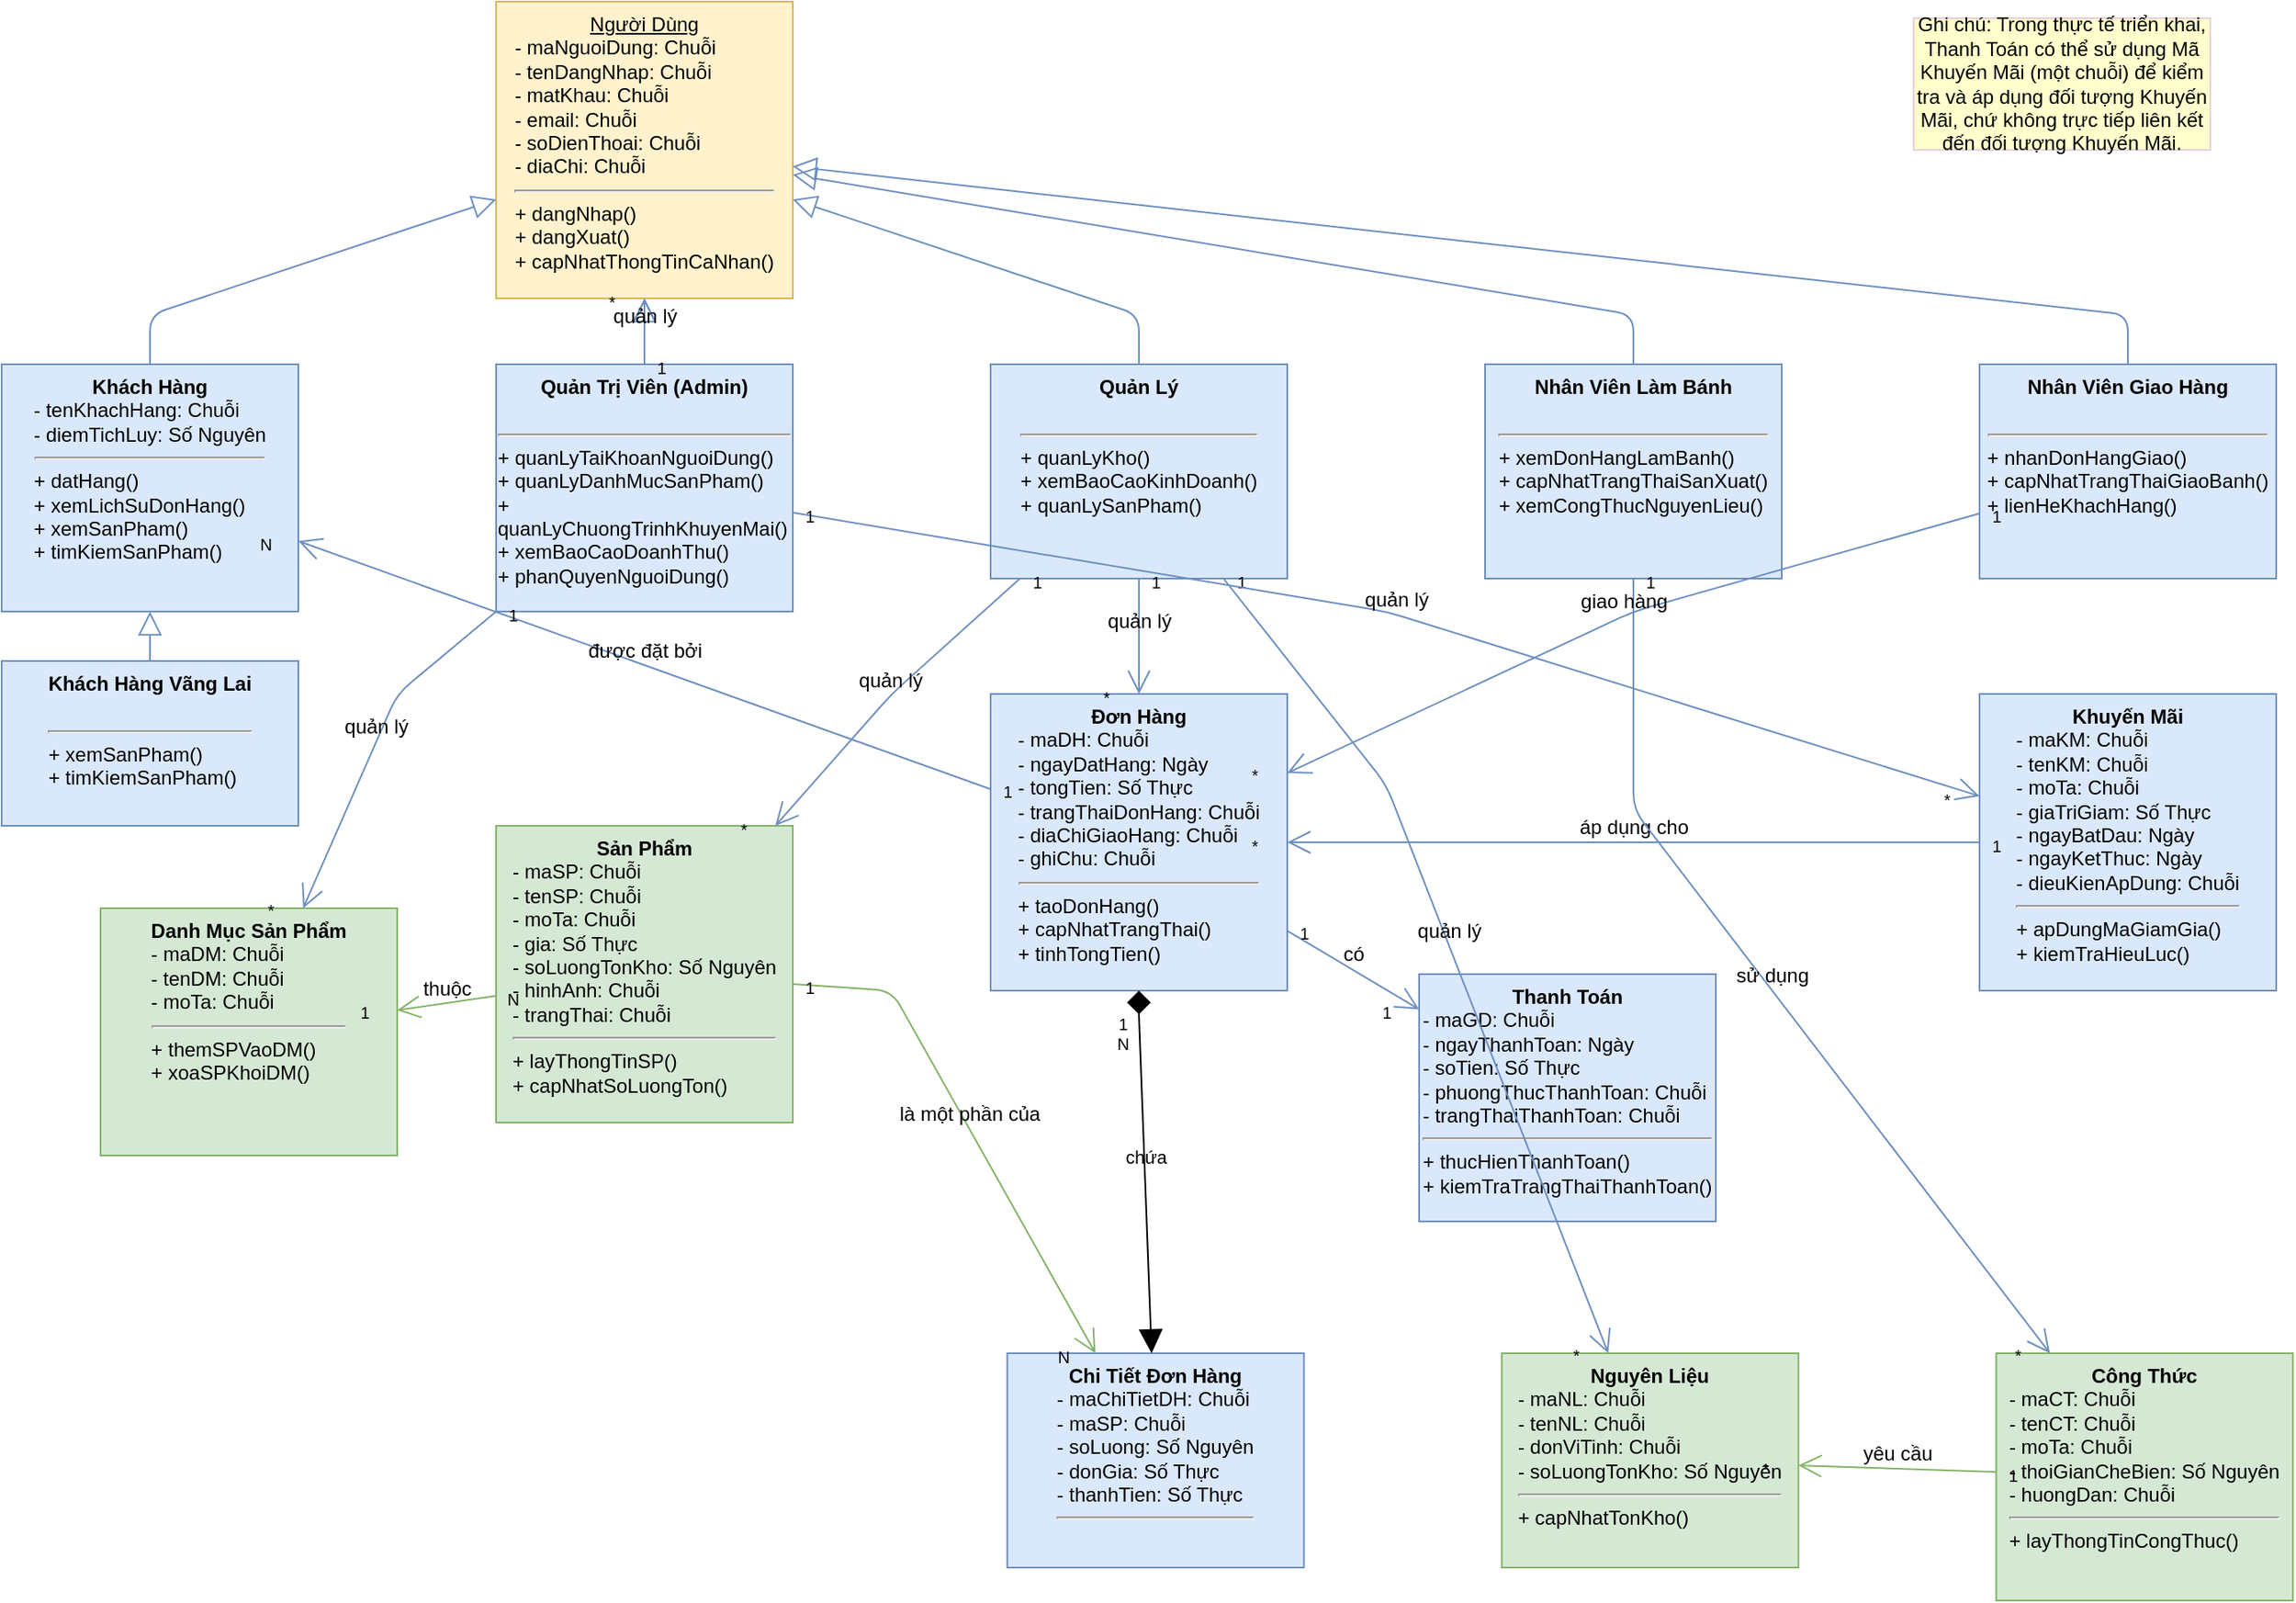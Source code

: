 <mxfile version="27.1.1">
  <diagram id="class_diagram_luna_bakery_vi" name="Sơ đồ Lớp Luna Bakery (Tiếng Việt)">
    <mxGraphModel dx="635" dy="357" grid="1" gridSize="10" guides="1" tooltips="1" connect="1" arrows="1" fold="1" page="1" pageScale="1" pageWidth="827" pageHeight="1169" math="0" shadow="0">
      <root>
        <mxCell id="0" />
        <mxCell id="1" parent="0" />
        <mxCell id="NguoiDung_Class" value="&lt;u&gt;Người Dùng&lt;/u&gt;&lt;div style=&quot;text-align: left&quot;&gt;- maNguoiDung: Chuỗi&lt;br&gt;- tenDangNhap: Chuỗi&lt;br&gt;- matKhau: Chuỗi&lt;br&gt;- email: Chuỗi&lt;br&gt;- soDienThoai: Chuỗi&lt;br&gt;- diaChi: Chuỗi&lt;/div&gt;&lt;hr&gt;&lt;div style=&quot;text-align: left&quot;&gt;+ dangNhap()&lt;br&gt;+ dangXuat()&lt;br&gt;+ capNhatThongTinCaNhan()&lt;/div&gt;" style="html=1;whiteSpace=wrap;fillColor=#FFF2CC;strokeColor=#D6B656;fontFamily=Helvetica;fontSize=12;align=center;verticalAlign=top;" parent="1" vertex="1">
          <mxGeometry x="380" y="50" width="180" height="180" as="geometry" />
        </mxCell>
        <mxCell id="KhachHang_Class" value="&lt;b&gt;Khách Hàng&lt;/b&gt;&lt;div style=&quot;text-align: left&quot;&gt;- tenKhachHang: Chuỗi&lt;br&gt;- diemTichLuy: Số Nguyên&lt;/div&gt;&lt;hr&gt;&lt;div style=&quot;text-align: left&quot;&gt;+ datHang()&lt;br&gt;+ xemLichSuDonHang()&lt;br&gt;+ xemSanPham()&lt;br&gt;+ timKiemSanPham()&lt;/div&gt;" style="html=1;whiteSpace=wrap;fillColor=#DAE8FC;strokeColor=#6C8EBF;fontFamily=Helvetica;fontSize=12;align=center;verticalAlign=top;" parent="1" vertex="1">
          <mxGeometry x="80" y="270" width="180" height="150" as="geometry" />
        </mxCell>
        <mxCell id="KhachHangVangLai_Class" value="&lt;b&gt;Khách Hàng Vãng Lai&lt;/b&gt;&lt;div style=&quot;text-align: left&quot;&gt;&lt;br&gt;&lt;/div&gt;&lt;hr&gt;&lt;div style=&quot;text-align: left&quot;&gt;+ xemSanPham()&lt;br&gt;+ timKiemSanPham()&lt;/div&gt;" style="html=1;whiteSpace=wrap;fillColor=#DAE8FC;strokeColor=#6C8EBF;fontFamily=Helvetica;fontSize=12;align=center;verticalAlign=top;" parent="1" vertex="1">
          <mxGeometry x="80" y="450" width="180" height="100" as="geometry" />
        </mxCell>
        <mxCell id="QuanTriVien_Class" value="&lt;b&gt;Quản Trị Viên (Admin)&lt;/b&gt;&lt;div style=&quot;text-align: left&quot;&gt;&lt;br&gt;&lt;/div&gt;&lt;hr&gt;&lt;div style=&quot;text-align: left&quot;&gt;+ quanLyTaiKhoanNguoiDung()&lt;br&gt;+ quanLyDanhMucSanPham()&lt;br&gt;+ quanLyChuongTrinhKhuyenMai()&lt;br&gt;+ xemBaoCaoDoanhThu()&lt;br&gt;+ phanQuyenNguoiDung()&lt;/div&gt;" style="html=1;whiteSpace=wrap;fillColor=#DAE8FC;strokeColor=#6C8EBF;fontFamily=Helvetica;fontSize=12;align=center;verticalAlign=top;" parent="1" vertex="1">
          <mxGeometry x="380" y="270" width="180" height="150" as="geometry" />
        </mxCell>
        <mxCell id="QuanLy_Class" value="&lt;b&gt;Quản Lý&lt;/b&gt;&lt;div style=&quot;text-align: left&quot;&gt;&lt;br&gt;&lt;/div&gt;&lt;hr&gt;&lt;div style=&quot;text-align: left&quot;&gt;+ quanLyKho()&lt;br&gt;+ xemBaoCaoKinhDoanh()&lt;br&gt;+ quanLySanPham()&lt;/div&gt;" style="html=1;whiteSpace=wrap;fillColor=#DAE8FC;strokeColor=#6C8EBF;fontFamily=Helvetica;fontSize=12;align=center;verticalAlign=top;" parent="1" vertex="1">
          <mxGeometry x="680" y="270" width="180" height="130" as="geometry" />
        </mxCell>
        <mxCell id="NhanVienLamBanh_Class" value="&lt;b&gt;Nhân Viên Làm Bánh&lt;/b&gt;&lt;div style=&quot;text-align: left&quot;&gt;&lt;br&gt;&lt;/div&gt;&lt;hr&gt;&lt;div style=&quot;text-align: left&quot;&gt;+ xemDonHangLamBanh()&lt;br&gt;+ capNhatTrangThaiSanXuat()&lt;br&gt;+ xemCongThucNguyenLieu()&lt;/div&gt;" style="html=1;whiteSpace=wrap;fillColor=#DAE8FC;strokeColor=#6C8EBF;fontFamily=Helvetica;fontSize=12;align=center;verticalAlign=top;" parent="1" vertex="1">
          <mxGeometry x="980" y="270" width="180" height="130" as="geometry" />
        </mxCell>
        <mxCell id="NhanVienGiaoHang_Class" value="&lt;b&gt;Nhân Viên Giao Hàng&lt;/b&gt;&lt;div style=&quot;text-align: left&quot;&gt;&lt;br&gt;&lt;/div&gt;&lt;hr&gt;&lt;div style=&quot;text-align: left&quot;&gt;+ nhanDonHangGiao()&lt;br&gt;+ capNhatTrangThaiGiaoBanh()&lt;br&gt;+ lienHeKhachHang()&lt;/div&gt;" style="html=1;whiteSpace=wrap;fillColor=#DAE8FC;strokeColor=#6C8EBF;fontFamily=Helvetica;fontSize=12;align=center;verticalAlign=top;" parent="1" vertex="1">
          <mxGeometry x="1280" y="270" width="180" height="130" as="geometry" />
        </mxCell>
        <mxCell id="SanPham_Class" value="&lt;b&gt;Sản Phẩm&lt;/b&gt;&lt;div style=&quot;text-align: left&quot;&gt;- maSP: Chuỗi&lt;br&gt;- tenSP: Chuỗi&lt;br&gt;- moTa: Chuỗi&lt;br&gt;- gia: Số Thực&lt;br&gt;- soLuongTonKho: Số Nguyên&lt;br&gt;- hinhAnh: Chuỗi&lt;br&gt;- trangThai: Chuỗi&lt;/div&gt;&lt;hr&gt;&lt;div style=&quot;text-align: left&quot;&gt;+ layThongTinSP()&lt;br&gt;+ capNhatSoLuongTon()&lt;/div&gt;" style="html=1;whiteSpace=wrap;fillColor=#D5E8D4;strokeColor=#82B366;fontFamily=Helvetica;fontSize=12;align=center;verticalAlign=top;" parent="1" vertex="1">
          <mxGeometry x="380" y="550" width="180" height="180" as="geometry" />
        </mxCell>
        <mxCell id="DanhMucSanPham_Class" value="&lt;b&gt;Danh Mục Sản Phẩm&lt;/b&gt;&lt;div style=&quot;text-align: left&quot;&gt;- maDM: Chuỗi&lt;br&gt;- tenDM: Chuỗi&lt;br&gt;- moTa: Chuỗi&lt;/div&gt;&lt;hr&gt;&lt;div style=&quot;text-align: left&quot;&gt;+ themSPVaoDM()&lt;br&gt;+ xoaSPKhoiDM()&lt;/div&gt;" style="html=1;whiteSpace=wrap;fillColor=#D5E8D4;strokeColor=#82B366;fontFamily=Helvetica;fontSize=12;align=center;verticalAlign=top;" parent="1" vertex="1">
          <mxGeometry x="140" y="600" width="180" height="150" as="geometry" />
        </mxCell>
        <mxCell id="DonHang_Class" value="&lt;b&gt;Đơn Hàng&lt;/b&gt;&lt;div style=&quot;text-align: left&quot;&gt;- maDH: Chuỗi&lt;br&gt;- ngayDatHang: Ngày&lt;br&gt;- tongTien: Số Thực&lt;br&gt;- trangThaiDonHang: Chuỗi&lt;br&gt;- diaChiGiaoHang: Chuỗi&lt;br&gt;- ghiChu: Chuỗi&lt;/div&gt;&lt;hr&gt;&lt;div style=&quot;text-align: left&quot;&gt;+ taoDonHang()&lt;br&gt;+ capNhatTrangThai()&lt;br&gt;+ tinhTongTien()&lt;/div&gt;" style="html=1;whiteSpace=wrap;fillColor=#DAE8FC;strokeColor=#6C8EBF;fontFamily=Helvetica;fontSize=12;align=center;verticalAlign=top;" parent="1" vertex="1">
          <mxGeometry x="680" y="470" width="180" height="180" as="geometry" />
        </mxCell>
        <mxCell id="ChiTietDonHang_Class" value="&lt;b&gt;Chi Tiết Đơn Hàng&lt;/b&gt;&lt;div style=&quot;text-align: left&quot;&gt;- maChiTietDH: Chuỗi&lt;br&gt;- maSP: Chuỗi&lt;br&gt;- soLuong: Số Nguyên&lt;br&gt;- donGia: Số Thực&lt;br&gt;- thanhTien: Số Thực&lt;/div&gt;&lt;hr&gt;&lt;div style=&quot;text-align: left&quot;&gt;&lt;br&gt;&lt;/div&gt;" style="html=1;whiteSpace=wrap;fillColor=#DAE8FC;strokeColor=#6C8EBF;fontFamily=Helvetica;fontSize=12;align=center;verticalAlign=top;" parent="1" vertex="1">
          <mxGeometry x="690.14" y="870" width="180" height="130" as="geometry" />
        </mxCell>
        <mxCell id="ThanhToan_Class" value="&lt;b&gt;Thanh Toán&lt;/b&gt;&lt;div style=&quot;text-align: left&quot;&gt;- maGD: Chuỗi&lt;br&gt;- ngayThanhToan: Ngày&lt;br&gt;- soTien: Số Thực&lt;br&gt;- phuongThucThanhToan: Chuỗi&lt;br&gt;- trangThaiThanhToan: Chuỗi&lt;/div&gt;&lt;hr&gt;&lt;div style=&quot;text-align: left&quot;&gt;+ thucHienThanhToan()&lt;br&gt;+ kiemTraTrangThaiThanhToan()&lt;/div&gt;" style="html=1;whiteSpace=wrap;fillColor=#DAE8FC;strokeColor=#6C8EBF;fontFamily=Helvetica;fontSize=12;align=center;verticalAlign=top;" parent="1" vertex="1">
          <mxGeometry x="940" y="640" width="180" height="150" as="geometry" />
        </mxCell>
        <mxCell id="KhuyenMai_Class" value="&lt;b&gt;Khuyến Mãi&lt;/b&gt;&lt;div style=&quot;text-align: left&quot;&gt;- maKM: Chuỗi&lt;br&gt;- tenKM: Chuỗi&lt;br&gt;- moTa: Chuỗi&lt;br&gt;- giaTriGiam: Số Thực&lt;br&gt;- ngayBatDau: Ngày&lt;br&gt;- ngayKetThuc: Ngày&lt;br&gt;- dieuKienApDung: Chuỗi&lt;/div&gt;&lt;hr&gt;&lt;div style=&quot;text-align: left&quot;&gt;+ apDungMaGiamGia()&lt;br&gt;+ kiemTraHieuLuc()&lt;/div&gt;" style="html=1;whiteSpace=wrap;fillColor=#DAE8FC;strokeColor=#6C8EBF;fontFamily=Helvetica;fontSize=12;align=center;verticalAlign=top;" parent="1" vertex="1">
          <mxGeometry x="1280" y="470" width="180" height="180" as="geometry" />
        </mxCell>
        <mxCell id="NguyenLieu_Class" value="&lt;b&gt;Nguyên Liệu&lt;/b&gt;&lt;div style=&quot;text-align: left&quot;&gt;- maNL: Chuỗi&lt;br&gt;- tenNL: Chuỗi&lt;br&gt;- donViTinh: Chuỗi&lt;br&gt;- soLuongTonKho: Số Nguyên&lt;/div&gt;&lt;hr&gt;&lt;div style=&quot;text-align: left&quot;&gt;+ capNhatTonKho()&lt;/div&gt;" style="html=1;whiteSpace=wrap;fillColor=#D5E8D4;strokeColor=#82B366;fontFamily=Helvetica;fontSize=12;align=center;verticalAlign=top;" parent="1" vertex="1">
          <mxGeometry x="990.14" y="870" width="180" height="130" as="geometry" />
        </mxCell>
        <mxCell id="CongThuc_Class" value="&lt;b&gt;Công Thức&lt;/b&gt;&lt;div style=&quot;text-align: left&quot;&gt;- maCT: Chuỗi&lt;br&gt;- tenCT: Chuỗi&lt;br&gt;- moTa: Chuỗi&lt;br&gt;- thoiGianCheBien: Số Nguyên&lt;br&gt;- huongDan: Chuỗi&lt;/div&gt;&lt;hr&gt;&lt;div style=&quot;text-align: left&quot;&gt;+ layThongTinCongThuc()&lt;/div&gt;" style="html=1;whiteSpace=wrap;fillColor=#D5E8D4;strokeColor=#82B366;fontFamily=Helvetica;fontSize=12;align=center;verticalAlign=top;" parent="1" vertex="1">
          <mxGeometry x="1290.14" y="870" width="180" height="150" as="geometry" />
        </mxCell>
        <mxCell id="NguoiDung_KhachHang_Inheritance" value="" style="endArrow=block;endFill=0;endSize=12;html=1;strokeColor=#6C8EBF;" parent="1" source="KhachHang_Class" target="NguoiDung_Class" edge="1">
          <mxGeometry width="160" relative="1" as="geometry">
            <mxPoint x="170" y="270" as="sourcePoint" />
            <mxPoint x="470" y="230" as="targetPoint" />
            <Array as="points">
              <mxPoint x="170" y="240" />
            </Array>
          </mxGeometry>
        </mxCell>
        <mxCell id="NguoiDung_QuanTriVien_Inheritance" value="" style="endArrow=block;endFill=0;endSize=12;html=1;strokeColor=#6C8EBF;" parent="1" source="QuanTriVien_Class" target="NguoiDung_Class" edge="1">
          <mxGeometry width="160" relative="1" as="geometry">
            <mxPoint x="470" y="270" as="sourcePoint" />
            <mxPoint x="470" y="230" as="targetPoint" />
          </mxGeometry>
        </mxCell>
        <mxCell id="NguoiDung_QuanLy_Inheritance" value="" style="endArrow=block;endFill=0;endSize=12;html=1;strokeColor=#6C8EBF;" parent="1" source="QuanLy_Class" target="NguoiDung_Class" edge="1">
          <mxGeometry width="160" relative="1" as="geometry">
            <mxPoint x="770" y="270" as="sourcePoint" />
            <mxPoint x="470" y="230" as="targetPoint" />
            <Array as="points">
              <mxPoint x="770" y="240" />
            </Array>
          </mxGeometry>
        </mxCell>
        <mxCell id="NguoiDung_NhanVienLamBanh_Inheritance" value="" style="endArrow=block;endFill=0;endSize=12;html=1;strokeColor=#6C8EBF;" parent="1" source="NhanVienLamBanh_Class" target="NguoiDung_Class" edge="1">
          <mxGeometry width="160" relative="1" as="geometry">
            <mxPoint x="1070" y="270" as="sourcePoint" />
            <mxPoint x="470" y="230" as="targetPoint" />
            <Array as="points">
              <mxPoint x="1070" y="240" />
            </Array>
          </mxGeometry>
        </mxCell>
        <mxCell id="NguoiDung_NhanVienGiaoHang_Inheritance" value="" style="endArrow=block;endFill=0;endSize=12;html=1;strokeColor=#6C8EBF;" parent="1" source="NhanVienGiaoHang_Class" target="NguoiDung_Class" edge="1">
          <mxGeometry width="160" relative="1" as="geometry">
            <mxPoint x="1370" y="270" as="sourcePoint" />
            <mxPoint x="470" y="230" as="targetPoint" />
            <Array as="points">
              <mxPoint x="1370" y="240" />
            </Array>
          </mxGeometry>
        </mxCell>
        <mxCell id="KhachHang_KhachHangVangLai_Inheritance" value="" style="endArrow=block;endFill=0;endSize=12;html=1;strokeColor=#6C8EBF;" parent="1" source="KhachHangVangLai_Class" target="KhachHang_Class" edge="1">
          <mxGeometry width="160" relative="1" as="geometry">
            <mxPoint x="170" y="450" as="sourcePoint" />
            <mxPoint x="170" y="420" as="targetPoint" />
          </mxGeometry>
        </mxCell>
        <mxCell id="DonHang_ChiTietDonHang_Composition" value="chứa" style="html=1;verticalAlign=bottom;endArrow=block;endFill=1;endSize=12;startArrow=diamond;startFill=1;startSize=12;labelBackgroundColor=none;" parent="1" source="DonHang_Class" target="ChiTietDonHang_Class" edge="1">
          <mxGeometry width="160" relative="1" as="geometry">
            <mxPoint x="770" y="650" as="sourcePoint" />
            <mxPoint x="770" y="680" as="targetPoint" />
            <Array as="points">
              <mxPoint x="770" y="665" />
            </Array>
          </mxGeometry>
        </mxCell>
        <mxCell id="DonHang_ChiTietDonHang_Label" value="1&lt;br&gt;N" style="resizable=0;html=1;align=center;verticalAlign=bottom;fontSize=10;" parent="DonHang_ChiTietDonHang_Composition" vertex="1">
          <mxGeometry x="-1" relative="1" as="geometry">
            <mxPoint x="-10" y="40" as="offset" />
          </mxGeometry>
        </mxCell>
        <mxCell id="DonHang_ThanhToan_Association" value="có" style="endArrow=open;html=1;endSize=12;fontFamily=Helvetica;fontSize=12;verticalAlign=bottom;labelBackgroundColor=none;strokeColor=#6C8EBF;" parent="1" source="DonHang_Class" target="ThanhToan_Class" edge="1">
          <mxGeometry width="160" relative="1" as="geometry">
            <mxPoint x="940" y="520" as="sourcePoint" />
            <mxPoint x="980" y="520" as="targetPoint" />
          </mxGeometry>
        </mxCell>
        <mxCell id="DonHang_ThanhToan_Label_1" value="1" style="resizable=0;html=1;align=center;verticalAlign=bottom;fontSize=10;" parent="DonHang_ThanhToan_Association" vertex="1">
          <mxGeometry x="-1" relative="1" as="geometry">
            <mxPoint x="10" y="10" as="offset" />
          </mxGeometry>
        </mxCell>
        <mxCell id="DonHang_ThanhToan_Label_2" value="1" style="resizable=0;html=1;align=center;verticalAlign=bottom;fontSize=10;" parent="DonHang_ThanhToan_Association" vertex="1">
          <mxGeometry x="1" relative="1" as="geometry">
            <mxPoint x="-20" y="10" as="offset" />
          </mxGeometry>
        </mxCell>
        <mxCell id="DonHang_KhachHang_Association" value="được đặt bởi" style="endArrow=open;html=1;endSize=12;fontFamily=Helvetica;fontSize=12;verticalAlign=bottom;labelBackgroundColor=none;strokeColor=#6C8EBF;" parent="1" source="DonHang_Class" target="KhachHang_Class" edge="1">
          <mxGeometry width="160" relative="1" as="geometry">
            <mxPoint x="680" y="520" as="sourcePoint" />
            <mxPoint x="260" y="320" as="targetPoint" />
          </mxGeometry>
        </mxCell>
        <mxCell id="DonHang_KhachHang_Label_1" value="1" style="resizable=0;html=1;align=center;verticalAlign=bottom;fontSize=10;" parent="DonHang_KhachHang_Association" vertex="1">
          <mxGeometry x="-1" relative="1" as="geometry">
            <mxPoint x="10" y="10" as="offset" />
          </mxGeometry>
        </mxCell>
        <mxCell id="DonHang_KhachHang_Label_2" value="N" style="resizable=0;html=1;align=center;verticalAlign=bottom;fontSize=10;" parent="DonHang_KhachHang_Association" vertex="1">
          <mxGeometry x="1" relative="1" as="geometry">
            <mxPoint x="-20" y="10" as="offset" />
          </mxGeometry>
        </mxCell>
        <mxCell id="SanPham_DanhMucSanPham_Association" value="thuộc" style="endArrow=open;html=1;endSize=12;fontFamily=Helvetica;fontSize=12;verticalAlign=bottom;labelBackgroundColor=none;strokeColor=#82B366;" parent="1" source="SanPham_Class" target="DanhMucSanPham_Class" edge="1">
          <mxGeometry width="160" relative="1" as="geometry">
            <mxPoint x="380" y="600" as="sourcePoint" />
            <mxPoint x="320" y="600" as="targetPoint" />
          </mxGeometry>
        </mxCell>
        <mxCell id="SanPham_DanhMucSanPham_Label_1" value="N" style="resizable=0;html=1;align=center;verticalAlign=bottom;fontSize=10;" parent="SanPham_DanhMucSanPham_Association" vertex="1">
          <mxGeometry x="-1" relative="1" as="geometry">
            <mxPoint x="10" y="10" as="offset" />
          </mxGeometry>
        </mxCell>
        <mxCell id="SanPham_DanhMucSanPham_Label_2" value="1" style="resizable=0;html=1;align=center;verticalAlign=bottom;fontSize=10;" parent="SanPham_DanhMucSanPham_Association" vertex="1">
          <mxGeometry x="1" relative="1" as="geometry">
            <mxPoint x="-20" y="10" as="offset" />
          </mxGeometry>
        </mxCell>
        <mxCell id="SanPham_ChiTietDonHang_Association" value="là một phần của" style="endArrow=open;html=1;endSize=12;fontFamily=Helvetica;fontSize=12;verticalAlign=bottom;labelBackgroundColor=none;strokeColor=#82B366;" parent="1" source="SanPham_Class" target="ChiTietDonHang_Class" edge="1">
          <mxGeometry width="160" relative="1" as="geometry">
            <mxPoint x="560" y="680" as="sourcePoint" />
            <mxPoint x="680" y="680" as="targetPoint" />
            <Array as="points">
              <mxPoint x="620" y="650" />
            </Array>
          </mxGeometry>
        </mxCell>
        <mxCell id="SanPham_ChiTietDonHang_Label_1" value="1" style="resizable=0;html=1;align=center;verticalAlign=bottom;fontSize=10;" parent="SanPham_ChiTietDonHang_Association" vertex="1">
          <mxGeometry x="-1" relative="1" as="geometry">
            <mxPoint x="10" y="10" as="offset" />
          </mxGeometry>
        </mxCell>
        <mxCell id="SanPham_ChiTietDonHang_Label_2" value="N" style="resizable=0;html=1;align=center;verticalAlign=bottom;fontSize=10;" parent="SanPham_ChiTietDonHang_Association" vertex="1">
          <mxGeometry x="1" relative="1" as="geometry">
            <mxPoint x="-20" y="10" as="offset" />
          </mxGeometry>
        </mxCell>
        <mxCell id="KhuyenMai_DonHang_Association" value="áp dụng cho" style="endArrow=open;html=1;endSize=12;fontFamily=Helvetica;fontSize=12;verticalAlign=bottom;labelBackgroundColor=none;strokeColor=#6C8EBF;" parent="1" source="KhuyenMai_Class" target="DonHang_Class" edge="1">
          <mxGeometry width="160" relative="1" as="geometry">
            <mxPoint x="1280" y="520" as="sourcePoint" />
            <mxPoint x="860" y="520" as="targetPoint" />
          </mxGeometry>
        </mxCell>
        <mxCell id="KhuyenMai_DonHang_Label_1" value="1" style="resizable=0;html=1;align=center;verticalAlign=bottom;fontSize=10;" parent="KhuyenMai_DonHang_Association" vertex="1">
          <mxGeometry x="-1" relative="1" as="geometry">
            <mxPoint x="10" y="10" as="offset" />
          </mxGeometry>
        </mxCell>
        <mxCell id="KhuyenMai_DonHang_Label_2" value="*" style="resizable=0;html=1;align=center;verticalAlign=bottom;fontSize=10;" parent="KhuyenMai_DonHang_Association" vertex="1">
          <mxGeometry x="1" relative="1" as="geometry">
            <mxPoint x="-20" y="10" as="offset" />
          </mxGeometry>
        </mxCell>
        <mxCell id="NhanVienLamBanh_CongThuc_Association" value="sử dụng" style="endArrow=open;html=1;endSize=12;fontFamily=Helvetica;fontSize=12;verticalAlign=bottom;labelBackgroundColor=none;strokeColor=#6C8EBF;" parent="1" source="NhanVienLamBanh_Class" target="CongThuc_Class" edge="1">
          <mxGeometry width="160" relative="1" as="geometry">
            <mxPoint x="1070" y="400" as="sourcePoint" />
            <mxPoint x="1070" y="680" as="targetPoint" />
            <Array as="points">
              <mxPoint x="1070" y="540" />
            </Array>
          </mxGeometry>
        </mxCell>
        <mxCell id="NhanVienLamBanh_CongThuc_Label_1" value="1" style="resizable=0;html=1;align=center;verticalAlign=bottom;fontSize=10;" parent="NhanVienLamBanh_CongThuc_Association" vertex="1">
          <mxGeometry x="-1" relative="1" as="geometry">
            <mxPoint x="10" y="10" as="offset" />
          </mxGeometry>
        </mxCell>
        <mxCell id="NhanVienLamBanh_CongThuc_Label_2" value="*" style="resizable=0;html=1;align=center;verticalAlign=bottom;fontSize=10;" parent="NhanVienLamBanh_CongThuc_Association" vertex="1">
          <mxGeometry x="1" relative="1" as="geometry">
            <mxPoint x="-20" y="10" as="offset" />
          </mxGeometry>
        </mxCell>
        <mxCell id="CongThuc_NguyenLieu_Association" value="yêu cầu" style="endArrow=open;html=1;endSize=12;fontFamily=Helvetica;fontSize=12;verticalAlign=bottom;labelBackgroundColor=none;strokeColor=#82B366;" parent="1" source="CongThuc_Class" target="NguyenLieu_Class" edge="1">
          <mxGeometry width="160" relative="1" as="geometry">
            <mxPoint x="1290.14" y="920" as="sourcePoint" />
            <mxPoint x="1170.14" y="920" as="targetPoint" />
          </mxGeometry>
        </mxCell>
        <mxCell id="CongThuc_NguyenLieu_Label_1" value="1" style="resizable=0;html=1;align=center;verticalAlign=bottom;fontSize=10;" parent="CongThuc_NguyenLieu_Association" vertex="1">
          <mxGeometry x="-1" relative="1" as="geometry">
            <mxPoint x="10" y="10" as="offset" />
          </mxGeometry>
        </mxCell>
        <mxCell id="CongThuc_NguyenLieu_Label_2" value="*" style="resizable=0;html=1;align=center;verticalAlign=bottom;fontSize=10;" parent="CongThuc_NguyenLieu_Association" vertex="1">
          <mxGeometry x="1" relative="1" as="geometry">
            <mxPoint x="-20" y="10" as="offset" />
          </mxGeometry>
        </mxCell>
        <mxCell id="QuanLy_NguyenLieu_Association" value="quản lý" style="endArrow=open;html=1;endSize=12;fontFamily=Helvetica;fontSize=12;verticalAlign=bottom;labelBackgroundColor=none;strokeColor=#6C8EBF;" parent="1" source="QuanLy_Class" target="NguyenLieu_Class" edge="1">
          <mxGeometry width="160" relative="1" as="geometry">
            <mxPoint x="860" y="320" as="sourcePoint" />
            <mxPoint x="980" y="730" as="targetPoint" />
            <Array as="points">
              <mxPoint x="920" y="525" />
            </Array>
          </mxGeometry>
        </mxCell>
        <mxCell id="QuanLy_NguyenLieu_Label_1" value="1" style="resizable=0;html=1;align=center;verticalAlign=bottom;fontSize=10;" parent="QuanLy_NguyenLieu_Association" vertex="1">
          <mxGeometry x="-1" relative="1" as="geometry">
            <mxPoint x="10" y="10" as="offset" />
          </mxGeometry>
        </mxCell>
        <mxCell id="QuanLy_NguyenLieu_Label_2" value="*" style="resizable=0;html=1;align=center;verticalAlign=bottom;fontSize=10;" parent="QuanLy_NguyenLieu_Association" vertex="1">
          <mxGeometry x="1" relative="1" as="geometry">
            <mxPoint x="-20" y="10" as="offset" />
          </mxGeometry>
        </mxCell>
        <mxCell id="QuanLy_SanPham_Association" value="quản lý" style="endArrow=open;html=1;endSize=12;fontFamily=Helvetica;fontSize=12;verticalAlign=bottom;labelBackgroundColor=none;strokeColor=#6C8EBF;" parent="1" source="QuanLy_Class" target="SanPham_Class" edge="1">
          <mxGeometry width="160" relative="1" as="geometry">
            <mxPoint x="680" y="320" as="sourcePoint" />
            <mxPoint x="560" y="600" as="targetPoint" />
            <Array as="points">
              <mxPoint x="620" y="470" />
            </Array>
          </mxGeometry>
        </mxCell>
        <mxCell id="QuanLy_SanPham_Label_1" value="1" style="resizable=0;html=1;align=center;verticalAlign=bottom;fontSize=10;" parent="QuanLy_SanPham_Association" vertex="1">
          <mxGeometry x="-1" relative="1" as="geometry">
            <mxPoint x="10" y="10" as="offset" />
          </mxGeometry>
        </mxCell>
        <mxCell id="QuanLy_SanPham_Label_2" value="*" style="resizable=0;html=1;align=center;verticalAlign=bottom;fontSize=10;" parent="QuanLy_SanPham_Association" vertex="1">
          <mxGeometry x="1" relative="1" as="geometry">
            <mxPoint x="-20" y="10" as="offset" />
          </mxGeometry>
        </mxCell>
        <mxCell id="QuanLy_DonHang_Association" value="quản lý" style="endArrow=open;html=1;endSize=12;fontFamily=Helvetica;fontSize=12;verticalAlign=bottom;labelBackgroundColor=none;strokeColor=#6C8EBF;" parent="1" source="QuanLy_Class" target="DonHang_Class" edge="1">
          <mxGeometry width="160" relative="1" as="geometry">
            <mxPoint x="770" y="400" as="sourcePoint" />
            <mxPoint x="770" y="470" as="targetPoint" />
          </mxGeometry>
        </mxCell>
        <mxCell id="QuanLy_DonHang_Label_1" value="1" style="resizable=0;html=1;align=center;verticalAlign=bottom;fontSize=10;" parent="QuanLy_DonHang_Association" vertex="1">
          <mxGeometry x="-1" relative="1" as="geometry">
            <mxPoint x="10" y="10" as="offset" />
          </mxGeometry>
        </mxCell>
        <mxCell id="QuanLy_DonHang_Label_2" value="*" style="resizable=0;html=1;align=center;verticalAlign=bottom;fontSize=10;" parent="QuanLy_DonHang_Association" vertex="1">
          <mxGeometry x="1" relative="1" as="geometry">
            <mxPoint x="-20" y="10" as="offset" />
          </mxGeometry>
        </mxCell>
        <mxCell id="NhanVienGiaoHang_DonHang_Association" value="giao hàng" style="endArrow=open;html=1;endSize=12;fontFamily=Helvetica;fontSize=12;verticalAlign=bottom;labelBackgroundColor=none;strokeColor=#6C8EBF;" parent="1" source="NhanVienGiaoHang_Class" target="DonHang_Class" edge="1">
          <mxGeometry width="160" relative="1" as="geometry">
            <mxPoint x="1280" y="320" as="sourcePoint" />
            <mxPoint x="860" y="520" as="targetPoint" />
            <Array as="points">
              <mxPoint x="1070" y="420" />
            </Array>
          </mxGeometry>
        </mxCell>
        <mxCell id="NhanVienGiaoHang_DonHang_Label_1" value="1" style="resizable=0;html=1;align=center;verticalAlign=bottom;fontSize=10;" parent="NhanVienGiaoHang_DonHang_Association" vertex="1">
          <mxGeometry x="-1" relative="1" as="geometry">
            <mxPoint x="10" y="10" as="offset" />
          </mxGeometry>
        </mxCell>
        <mxCell id="NhanVienGiaoHang_DonHang_Label_2" value="*" style="resizable=0;html=1;align=center;verticalAlign=bottom;fontSize=10;" parent="NhanVienGiaoHang_DonHang_Association" vertex="1">
          <mxGeometry x="1" relative="1" as="geometry">
            <mxPoint x="-20" y="10" as="offset" />
          </mxGeometry>
        </mxCell>
        <mxCell id="QuanTriVien_NguoiDung_Association" value="quản lý" style="endArrow=open;html=1;endSize=12;fontFamily=Helvetica;fontSize=12;verticalAlign=bottom;labelBackgroundColor=none;strokeColor=#6C8EBF;" parent="1" source="QuanTriVien_Class" target="NguoiDung_Class" edge="1">
          <mxGeometry width="160" relative="1" as="geometry">
            <mxPoint x="470" y="270" as="sourcePoint" />
            <mxPoint x="470" y="230" as="targetPoint" />
            <Array as="points">
              <mxPoint x="470" y="250" />
            </Array>
          </mxGeometry>
        </mxCell>
        <mxCell id="QuanTriVien_NguoiDung_Label_1" value="1" style="resizable=0;html=1;align=center;verticalAlign=bottom;fontSize=10;" parent="QuanTriVien_NguoiDung_Association" vertex="1">
          <mxGeometry x="-1" relative="1" as="geometry">
            <mxPoint x="10" y="10" as="offset" />
          </mxGeometry>
        </mxCell>
        <mxCell id="QuanTriVien_NguoiDung_Label_2" value="*" style="resizable=0;html=1;align=center;verticalAlign=bottom;fontSize=10;" parent="QuanTriVien_NguoiDung_Association" vertex="1">
          <mxGeometry x="1" relative="1" as="geometry">
            <mxPoint x="-20" y="10" as="offset" />
          </mxGeometry>
        </mxCell>
        <mxCell id="QuanTriVien_DanhMucSanPham_Association" value="quản lý" style="endArrow=open;html=1;endSize=12;fontFamily=Helvetica;fontSize=12;verticalAlign=bottom;labelBackgroundColor=none;strokeColor=#6C8EBF;" parent="1" source="QuanTriVien_Class" target="DanhMucSanPham_Class" edge="1">
          <mxGeometry width="160" relative="1" as="geometry">
            <mxPoint x="380" y="320" as="sourcePoint" />
            <mxPoint x="180" y="600" as="targetPoint" />
            <Array as="points">
              <mxPoint x="320" y="470" />
            </Array>
          </mxGeometry>
        </mxCell>
        <mxCell id="QuanTriVien_DanhMucSanPham_Label_1" value="1" style="resizable=0;html=1;align=center;verticalAlign=bottom;fontSize=10;" parent="QuanTriVien_DanhMucSanPham_Association" vertex="1">
          <mxGeometry x="-1" relative="1" as="geometry">
            <mxPoint x="10" y="10" as="offset" />
          </mxGeometry>
        </mxCell>
        <mxCell id="QuanTriVien_DanhMucSanPham_Label_2" value="*" style="resizable=0;html=1;align=center;verticalAlign=bottom;fontSize=10;" parent="QuanTriVien_DanhMucSanPham_Association" vertex="1">
          <mxGeometry x="1" relative="1" as="geometry">
            <mxPoint x="-20" y="10" as="offset" />
          </mxGeometry>
        </mxCell>
        <mxCell id="QuanTriVien_KhuyenMai_Association" value="quản lý" style="endArrow=open;html=1;endSize=12;fontFamily=Helvetica;fontSize=12;verticalAlign=bottom;labelBackgroundColor=none;strokeColor=#6C8EBF;" parent="1" source="QuanTriVien_Class" target="KhuyenMai_Class" edge="1">
          <mxGeometry width="160" relative="1" as="geometry">
            <mxPoint x="560" y="320" as="sourcePoint" />
            <mxPoint x="1280" y="520" as="targetPoint" />
            <Array as="points">
              <mxPoint x="920" y="420" />
            </Array>
          </mxGeometry>
        </mxCell>
        <mxCell id="QuanTriVien_KhuyenMai_Label_1" value="1" style="resizable=0;html=1;align=center;verticalAlign=bottom;fontSize=10;" parent="QuanTriVien_KhuyenMai_Association" vertex="1">
          <mxGeometry x="-1" relative="1" as="geometry">
            <mxPoint x="10" y="10" as="offset" />
          </mxGeometry>
        </mxCell>
        <mxCell id="QuanTriVien_KhuyenMai_Label_2" value="*" style="resizable=0;html=1;align=center;verticalAlign=bottom;fontSize=10;" parent="QuanTriVien_KhuyenMai_Association" vertex="1">
          <mxGeometry x="1" relative="1" as="geometry">
            <mxPoint x="-20" y="10" as="offset" />
          </mxGeometry>
        </mxCell>
        <mxCell id="GhiChu_ThanhToan_KhuyenMai" value="Ghi chú: Trong thực tế triển khai, Thanh Toán có thể sử dụng Mã Khuyến Mãi (một chuỗi) để kiểm tra và áp dụng đối tượng Khuyến Mãi, chứ không trực tiếp liên kết đến đối tượng Khuyến Mãi." style="note;whiteSpace=wrap;html=1;backgroundOutline=1;fillColor=#FFFECC;strokeColor=#E6D0DE;" parent="1" vertex="1">
          <mxGeometry x="1240" y="60" width="180" height="80" as="geometry" />
        </mxCell>
      </root>
    </mxGraphModel>
  </diagram>
</mxfile>
